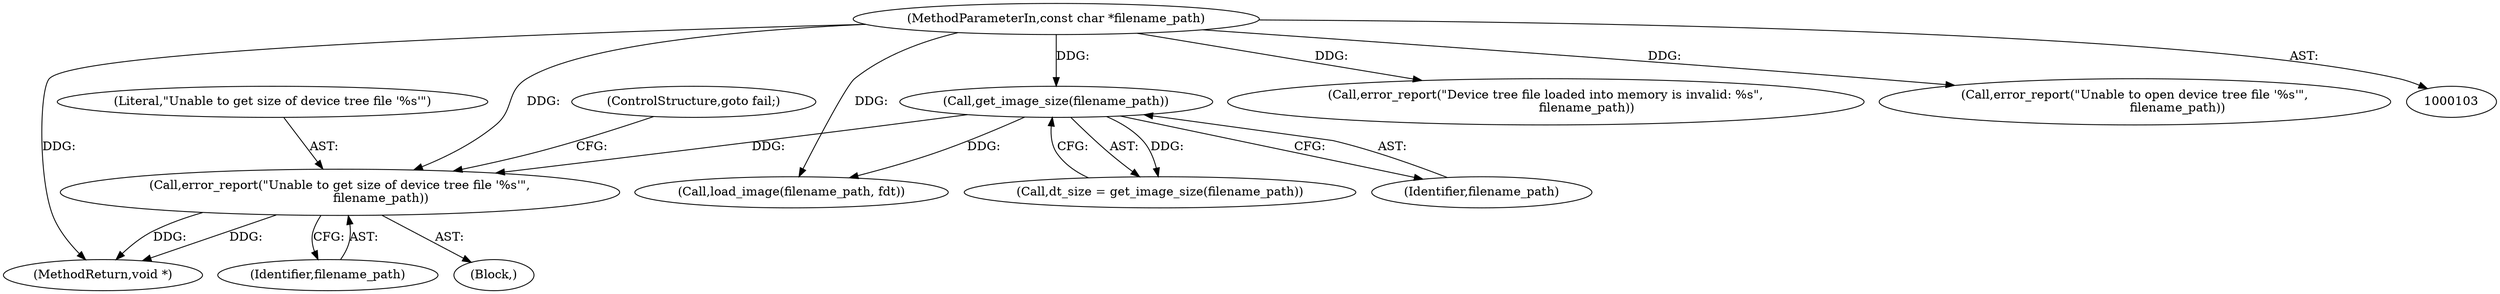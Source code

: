 digraph "0_qemu_da885fe1ee8b4589047484bd7fa05a4905b52b17@pointer" {
"1000127" [label="(Call,error_report(\"Unable to get size of device tree file '%s'\",\n                     filename_path))"];
"1000120" [label="(Call,get_image_size(filename_path))"];
"1000104" [label="(MethodParameterIn,const char *filename_path)"];
"1000118" [label="(Call,dt_size = get_image_size(filename_path))"];
"1000130" [label="(ControlStructure,goto fail;)"];
"1000171" [label="(Call,error_report(\"Device tree file loaded into memory is invalid: %s\",\n                     filename_path))"];
"1000104" [label="(MethodParameterIn,const char *filename_path)"];
"1000128" [label="(Literal,\"Unable to get size of device tree file '%s'\")"];
"1000127" [label="(Call,error_report(\"Unable to get size of device tree file '%s'\",\n                     filename_path))"];
"1000129" [label="(Identifier,filename_path)"];
"1000120" [label="(Call,get_image_size(filename_path))"];
"1000121" [label="(Identifier,filename_path)"];
"1000143" [label="(Call,load_image(filename_path, fdt))"];
"1000186" [label="(MethodReturn,void *)"];
"1000151" [label="(Call,error_report(\"Unable to open device tree file '%s'\",\n                      filename_path))"];
"1000126" [label="(Block,)"];
"1000127" -> "1000126"  [label="AST: "];
"1000127" -> "1000129"  [label="CFG: "];
"1000128" -> "1000127"  [label="AST: "];
"1000129" -> "1000127"  [label="AST: "];
"1000130" -> "1000127"  [label="CFG: "];
"1000127" -> "1000186"  [label="DDG: "];
"1000127" -> "1000186"  [label="DDG: "];
"1000120" -> "1000127"  [label="DDG: "];
"1000104" -> "1000127"  [label="DDG: "];
"1000120" -> "1000118"  [label="AST: "];
"1000120" -> "1000121"  [label="CFG: "];
"1000121" -> "1000120"  [label="AST: "];
"1000118" -> "1000120"  [label="CFG: "];
"1000120" -> "1000118"  [label="DDG: "];
"1000104" -> "1000120"  [label="DDG: "];
"1000120" -> "1000143"  [label="DDG: "];
"1000104" -> "1000103"  [label="AST: "];
"1000104" -> "1000186"  [label="DDG: "];
"1000104" -> "1000143"  [label="DDG: "];
"1000104" -> "1000151"  [label="DDG: "];
"1000104" -> "1000171"  [label="DDG: "];
}
